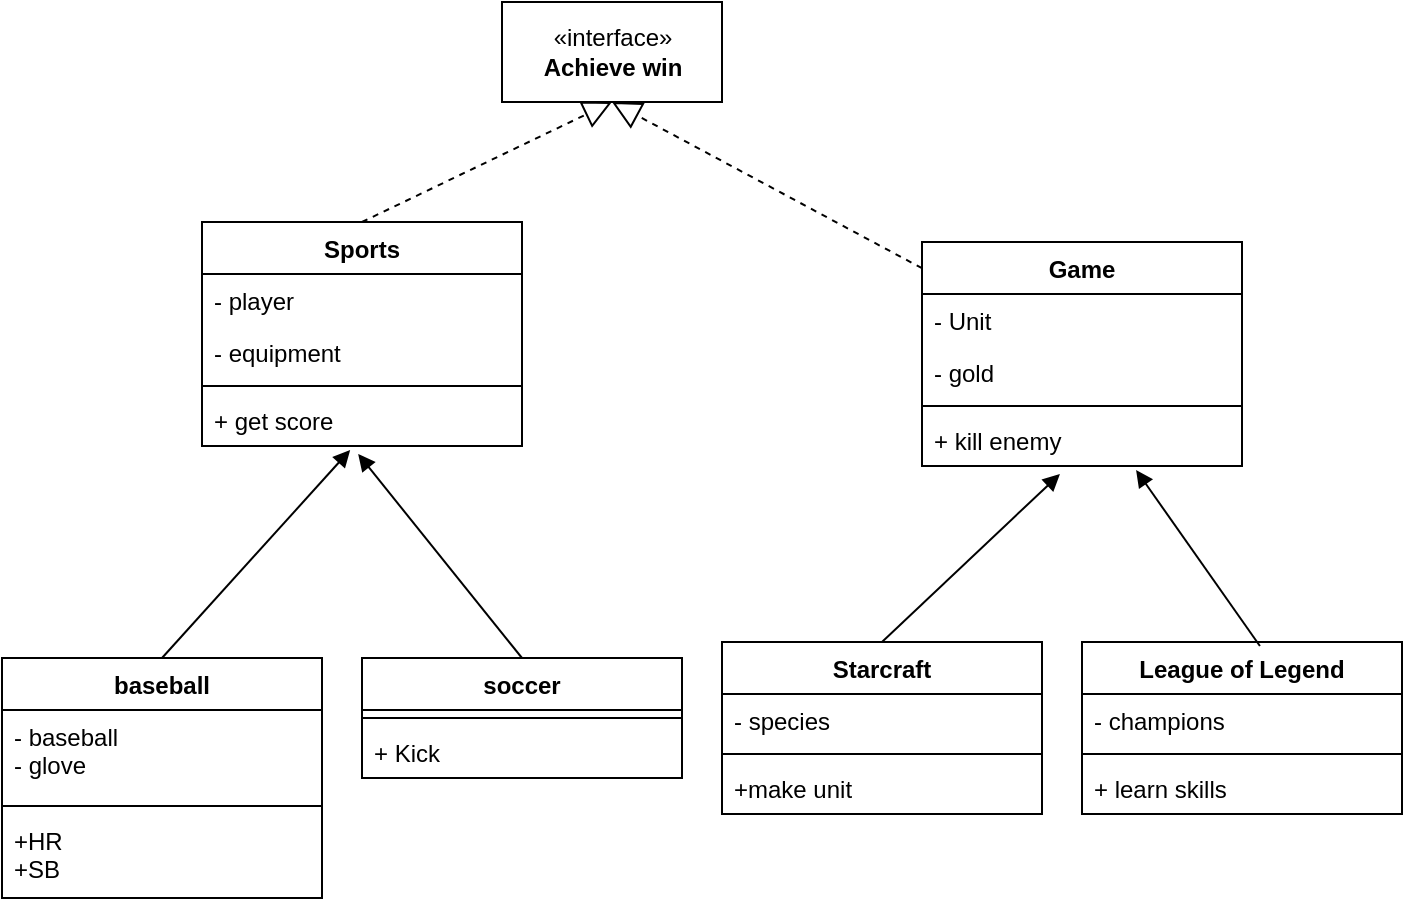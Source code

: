 <mxfile version="14.2.9" type="github">
  <diagram id="C5RBs43oDa-KdzZeNtuy" name="Page-1">
    <mxGraphModel dx="875" dy="830" grid="1" gridSize="10" guides="1" tooltips="1" connect="1" arrows="1" fold="1" page="1" pageScale="1" pageWidth="827" pageHeight="1169" math="0" shadow="0">
      <root>
        <mxCell id="WIyWlLk6GJQsqaUBKTNV-0" />
        <mxCell id="WIyWlLk6GJQsqaUBKTNV-1" parent="WIyWlLk6GJQsqaUBKTNV-0" />
        <mxCell id="6bsESm0yDVQ1WVgeAB3K-0" value="soccer" style="swimlane;fontStyle=1;align=center;verticalAlign=top;childLayout=stackLayout;horizontal=1;startSize=26;horizontalStack=0;resizeParent=1;resizeParentMax=0;resizeLast=0;collapsible=1;marginBottom=0;" parent="WIyWlLk6GJQsqaUBKTNV-1" vertex="1">
          <mxGeometry x="300" y="458" width="160" height="60" as="geometry" />
        </mxCell>
        <mxCell id="6bsESm0yDVQ1WVgeAB3K-2" value="" style="line;strokeWidth=1;fillColor=none;align=left;verticalAlign=middle;spacingTop=-1;spacingLeft=3;spacingRight=3;rotatable=0;labelPosition=right;points=[];portConstraint=eastwest;" parent="6bsESm0yDVQ1WVgeAB3K-0" vertex="1">
          <mxGeometry y="26" width="160" height="8" as="geometry" />
        </mxCell>
        <mxCell id="6bsESm0yDVQ1WVgeAB3K-3" value="+ Kick" style="text;strokeColor=none;fillColor=none;align=left;verticalAlign=top;spacingLeft=4;spacingRight=4;overflow=hidden;rotatable=0;points=[[0,0.5],[1,0.5]];portConstraint=eastwest;" parent="6bsESm0yDVQ1WVgeAB3K-0" vertex="1">
          <mxGeometry y="34" width="160" height="26" as="geometry" />
        </mxCell>
        <mxCell id="6bsESm0yDVQ1WVgeAB3K-4" value="«interface»&lt;br&gt;&lt;b&gt;Achieve win&lt;br&gt;&lt;/b&gt;" style="html=1;" parent="WIyWlLk6GJQsqaUBKTNV-1" vertex="1">
          <mxGeometry x="370" y="130" width="110" height="50" as="geometry" />
        </mxCell>
        <mxCell id="ah31v895Kaa2w8fJX6Hg-4" value="baseball" style="swimlane;fontStyle=1;align=center;verticalAlign=top;childLayout=stackLayout;horizontal=1;startSize=26;horizontalStack=0;resizeParent=1;resizeParentMax=0;resizeLast=0;collapsible=1;marginBottom=0;" vertex="1" parent="WIyWlLk6GJQsqaUBKTNV-1">
          <mxGeometry x="120" y="458" width="160" height="120" as="geometry" />
        </mxCell>
        <mxCell id="ah31v895Kaa2w8fJX6Hg-5" value="- baseball&#xa;- glove&#xa;&#xa;" style="text;strokeColor=none;fillColor=none;align=left;verticalAlign=top;spacingLeft=4;spacingRight=4;overflow=hidden;rotatable=0;points=[[0,0.5],[1,0.5]];portConstraint=eastwest;" vertex="1" parent="ah31v895Kaa2w8fJX6Hg-4">
          <mxGeometry y="26" width="160" height="44" as="geometry" />
        </mxCell>
        <mxCell id="ah31v895Kaa2w8fJX6Hg-6" value="" style="line;strokeWidth=1;fillColor=none;align=left;verticalAlign=middle;spacingTop=-1;spacingLeft=3;spacingRight=3;rotatable=0;labelPosition=right;points=[];portConstraint=eastwest;" vertex="1" parent="ah31v895Kaa2w8fJX6Hg-4">
          <mxGeometry y="70" width="160" height="8" as="geometry" />
        </mxCell>
        <mxCell id="ah31v895Kaa2w8fJX6Hg-7" value="+HR&#xa;+SB&#xa;" style="text;strokeColor=none;fillColor=none;align=left;verticalAlign=top;spacingLeft=4;spacingRight=4;overflow=hidden;rotatable=0;points=[[0,0.5],[1,0.5]];portConstraint=eastwest;" vertex="1" parent="ah31v895Kaa2w8fJX6Hg-4">
          <mxGeometry y="78" width="160" height="42" as="geometry" />
        </mxCell>
        <mxCell id="ah31v895Kaa2w8fJX6Hg-10" value="Sports" style="swimlane;fontStyle=1;align=center;verticalAlign=top;childLayout=stackLayout;horizontal=1;startSize=26;horizontalStack=0;resizeParent=1;resizeParentMax=0;resizeLast=0;collapsible=1;marginBottom=0;" vertex="1" parent="WIyWlLk6GJQsqaUBKTNV-1">
          <mxGeometry x="220" y="240" width="160" height="112" as="geometry" />
        </mxCell>
        <mxCell id="ah31v895Kaa2w8fJX6Hg-11" value="- player&#xa;&#xa;&#xa;" style="text;strokeColor=none;fillColor=none;align=left;verticalAlign=top;spacingLeft=4;spacingRight=4;overflow=hidden;rotatable=0;points=[[0,0.5],[1,0.5]];portConstraint=eastwest;" vertex="1" parent="ah31v895Kaa2w8fJX6Hg-10">
          <mxGeometry y="26" width="160" height="26" as="geometry" />
        </mxCell>
        <mxCell id="ah31v895Kaa2w8fJX6Hg-34" value="- equipment" style="text;strokeColor=none;fillColor=none;align=left;verticalAlign=top;spacingLeft=4;spacingRight=4;overflow=hidden;rotatable=0;points=[[0,0.5],[1,0.5]];portConstraint=eastwest;" vertex="1" parent="ah31v895Kaa2w8fJX6Hg-10">
          <mxGeometry y="52" width="160" height="26" as="geometry" />
        </mxCell>
        <mxCell id="ah31v895Kaa2w8fJX6Hg-12" value="" style="line;strokeWidth=1;fillColor=none;align=left;verticalAlign=middle;spacingTop=-1;spacingLeft=3;spacingRight=3;rotatable=0;labelPosition=right;points=[];portConstraint=eastwest;" vertex="1" parent="ah31v895Kaa2w8fJX6Hg-10">
          <mxGeometry y="78" width="160" height="8" as="geometry" />
        </mxCell>
        <mxCell id="ah31v895Kaa2w8fJX6Hg-13" value="+ get score" style="text;strokeColor=none;fillColor=none;align=left;verticalAlign=top;spacingLeft=4;spacingRight=4;overflow=hidden;rotatable=0;points=[[0,0.5],[1,0.5]];portConstraint=eastwest;" vertex="1" parent="ah31v895Kaa2w8fJX6Hg-10">
          <mxGeometry y="86" width="160" height="26" as="geometry" />
        </mxCell>
        <mxCell id="ah31v895Kaa2w8fJX6Hg-14" value="Game" style="swimlane;fontStyle=1;align=center;verticalAlign=top;childLayout=stackLayout;horizontal=1;startSize=26;horizontalStack=0;resizeParent=1;resizeParentMax=0;resizeLast=0;collapsible=1;marginBottom=0;" vertex="1" parent="WIyWlLk6GJQsqaUBKTNV-1">
          <mxGeometry x="580" y="250" width="160" height="112" as="geometry" />
        </mxCell>
        <mxCell id="ah31v895Kaa2w8fJX6Hg-15" value="- Unit" style="text;strokeColor=none;fillColor=none;align=left;verticalAlign=top;spacingLeft=4;spacingRight=4;overflow=hidden;rotatable=0;points=[[0,0.5],[1,0.5]];portConstraint=eastwest;" vertex="1" parent="ah31v895Kaa2w8fJX6Hg-14">
          <mxGeometry y="26" width="160" height="26" as="geometry" />
        </mxCell>
        <mxCell id="ah31v895Kaa2w8fJX6Hg-35" value="- gold" style="text;strokeColor=none;fillColor=none;align=left;verticalAlign=top;spacingLeft=4;spacingRight=4;overflow=hidden;rotatable=0;points=[[0,0.5],[1,0.5]];portConstraint=eastwest;" vertex="1" parent="ah31v895Kaa2w8fJX6Hg-14">
          <mxGeometry y="52" width="160" height="26" as="geometry" />
        </mxCell>
        <mxCell id="ah31v895Kaa2w8fJX6Hg-16" value="" style="line;strokeWidth=1;fillColor=none;align=left;verticalAlign=middle;spacingTop=-1;spacingLeft=3;spacingRight=3;rotatable=0;labelPosition=right;points=[];portConstraint=eastwest;" vertex="1" parent="ah31v895Kaa2w8fJX6Hg-14">
          <mxGeometry y="78" width="160" height="8" as="geometry" />
        </mxCell>
        <mxCell id="ah31v895Kaa2w8fJX6Hg-17" value="+ kill enemy" style="text;strokeColor=none;fillColor=none;align=left;verticalAlign=top;spacingLeft=4;spacingRight=4;overflow=hidden;rotatable=0;points=[[0,0.5],[1,0.5]];portConstraint=eastwest;" vertex="1" parent="ah31v895Kaa2w8fJX6Hg-14">
          <mxGeometry y="86" width="160" height="26" as="geometry" />
        </mxCell>
        <mxCell id="ah31v895Kaa2w8fJX6Hg-18" value="" style="endArrow=block;dashed=1;endFill=0;endSize=12;html=1;exitX=0.5;exitY=0;exitDx=0;exitDy=0;entryX=0.5;entryY=1;entryDx=0;entryDy=0;" edge="1" parent="WIyWlLk6GJQsqaUBKTNV-1" source="ah31v895Kaa2w8fJX6Hg-10" target="6bsESm0yDVQ1WVgeAB3K-4">
          <mxGeometry width="160" relative="1" as="geometry">
            <mxPoint x="350" y="417.5" as="sourcePoint" />
            <mxPoint x="350" y="168.5" as="targetPoint" />
          </mxGeometry>
        </mxCell>
        <mxCell id="ah31v895Kaa2w8fJX6Hg-19" value="" style="endArrow=block;dashed=1;endFill=0;endSize=12;html=1;entryX=0.5;entryY=1;entryDx=0;entryDy=0;" edge="1" parent="WIyWlLk6GJQsqaUBKTNV-1" source="ah31v895Kaa2w8fJX6Hg-14" target="6bsESm0yDVQ1WVgeAB3K-4">
          <mxGeometry width="160" relative="1" as="geometry">
            <mxPoint x="530" y="417.5" as="sourcePoint" />
            <mxPoint x="480" y="190" as="targetPoint" />
          </mxGeometry>
        </mxCell>
        <mxCell id="ah31v895Kaa2w8fJX6Hg-20" value="" style="html=1;verticalAlign=bottom;endArrow=block;exitX=0.5;exitY=0;exitDx=0;exitDy=0;entryX=0.463;entryY=1.077;entryDx=0;entryDy=0;entryPerimeter=0;" edge="1" parent="WIyWlLk6GJQsqaUBKTNV-1" source="ah31v895Kaa2w8fJX6Hg-4" target="ah31v895Kaa2w8fJX6Hg-13">
          <mxGeometry width="80" relative="1" as="geometry">
            <mxPoint x="370" y="420" as="sourcePoint" />
            <mxPoint x="450" y="420" as="targetPoint" />
          </mxGeometry>
        </mxCell>
        <mxCell id="ah31v895Kaa2w8fJX6Hg-21" value="" style="html=1;verticalAlign=bottom;endArrow=block;exitX=0.5;exitY=0;exitDx=0;exitDy=0;entryX=0.488;entryY=1.154;entryDx=0;entryDy=0;entryPerimeter=0;" edge="1" parent="WIyWlLk6GJQsqaUBKTNV-1" source="6bsESm0yDVQ1WVgeAB3K-0" target="ah31v895Kaa2w8fJX6Hg-13">
          <mxGeometry width="80" relative="1" as="geometry">
            <mxPoint x="380" y="585" as="sourcePoint" />
            <mxPoint x="464.08" y="338.002" as="targetPoint" />
          </mxGeometry>
        </mxCell>
        <mxCell id="ah31v895Kaa2w8fJX6Hg-23" value="League of Legend" style="swimlane;fontStyle=1;align=center;verticalAlign=top;childLayout=stackLayout;horizontal=1;startSize=26;horizontalStack=0;resizeParent=1;resizeParentMax=0;resizeLast=0;collapsible=1;marginBottom=0;" vertex="1" parent="WIyWlLk6GJQsqaUBKTNV-1">
          <mxGeometry x="660" y="450" width="160" height="86" as="geometry" />
        </mxCell>
        <mxCell id="ah31v895Kaa2w8fJX6Hg-24" value="- champions" style="text;strokeColor=none;fillColor=none;align=left;verticalAlign=top;spacingLeft=4;spacingRight=4;overflow=hidden;rotatable=0;points=[[0,0.5],[1,0.5]];portConstraint=eastwest;" vertex="1" parent="ah31v895Kaa2w8fJX6Hg-23">
          <mxGeometry y="26" width="160" height="26" as="geometry" />
        </mxCell>
        <mxCell id="ah31v895Kaa2w8fJX6Hg-25" value="" style="line;strokeWidth=1;fillColor=none;align=left;verticalAlign=middle;spacingTop=-1;spacingLeft=3;spacingRight=3;rotatable=0;labelPosition=right;points=[];portConstraint=eastwest;" vertex="1" parent="ah31v895Kaa2w8fJX6Hg-23">
          <mxGeometry y="52" width="160" height="8" as="geometry" />
        </mxCell>
        <mxCell id="ah31v895Kaa2w8fJX6Hg-26" value="+ learn skills" style="text;strokeColor=none;fillColor=none;align=left;verticalAlign=top;spacingLeft=4;spacingRight=4;overflow=hidden;rotatable=0;points=[[0,0.5],[1,0.5]];portConstraint=eastwest;" vertex="1" parent="ah31v895Kaa2w8fJX6Hg-23">
          <mxGeometry y="60" width="160" height="26" as="geometry" />
        </mxCell>
        <mxCell id="ah31v895Kaa2w8fJX6Hg-27" value="Starcraft" style="swimlane;fontStyle=1;align=center;verticalAlign=top;childLayout=stackLayout;horizontal=1;startSize=26;horizontalStack=0;resizeParent=1;resizeParentMax=0;resizeLast=0;collapsible=1;marginBottom=0;" vertex="1" parent="WIyWlLk6GJQsqaUBKTNV-1">
          <mxGeometry x="480" y="450" width="160" height="86" as="geometry" />
        </mxCell>
        <mxCell id="ah31v895Kaa2w8fJX6Hg-28" value="- species" style="text;strokeColor=none;fillColor=none;align=left;verticalAlign=top;spacingLeft=4;spacingRight=4;overflow=hidden;rotatable=0;points=[[0,0.5],[1,0.5]];portConstraint=eastwest;" vertex="1" parent="ah31v895Kaa2w8fJX6Hg-27">
          <mxGeometry y="26" width="160" height="26" as="geometry" />
        </mxCell>
        <mxCell id="ah31v895Kaa2w8fJX6Hg-29" value="" style="line;strokeWidth=1;fillColor=none;align=left;verticalAlign=middle;spacingTop=-1;spacingLeft=3;spacingRight=3;rotatable=0;labelPosition=right;points=[];portConstraint=eastwest;" vertex="1" parent="ah31v895Kaa2w8fJX6Hg-27">
          <mxGeometry y="52" width="160" height="8" as="geometry" />
        </mxCell>
        <mxCell id="ah31v895Kaa2w8fJX6Hg-30" value="+make unit" style="text;strokeColor=none;fillColor=none;align=left;verticalAlign=top;spacingLeft=4;spacingRight=4;overflow=hidden;rotatable=0;points=[[0,0.5],[1,0.5]];portConstraint=eastwest;" vertex="1" parent="ah31v895Kaa2w8fJX6Hg-27">
          <mxGeometry y="60" width="160" height="26" as="geometry" />
        </mxCell>
        <mxCell id="ah31v895Kaa2w8fJX6Hg-31" value="" style="html=1;verticalAlign=bottom;endArrow=block;exitX=0.5;exitY=0;exitDx=0;exitDy=0;entryX=0.431;entryY=1.154;entryDx=0;entryDy=0;entryPerimeter=0;" edge="1" parent="WIyWlLk6GJQsqaUBKTNV-1" source="ah31v895Kaa2w8fJX6Hg-27" target="ah31v895Kaa2w8fJX6Hg-17">
          <mxGeometry width="80" relative="1" as="geometry">
            <mxPoint x="730" y="412" as="sourcePoint" />
            <mxPoint x="664.08" y="330.002" as="targetPoint" />
          </mxGeometry>
        </mxCell>
        <mxCell id="ah31v895Kaa2w8fJX6Hg-32" value="" style="html=1;verticalAlign=bottom;endArrow=block;exitX=0.556;exitY=0.023;exitDx=0;exitDy=0;entryX=0.669;entryY=1.077;entryDx=0;entryDy=0;entryPerimeter=0;exitPerimeter=0;" edge="1" parent="WIyWlLk6GJQsqaUBKTNV-1" source="ah31v895Kaa2w8fJX6Hg-23" target="ah31v895Kaa2w8fJX6Hg-17">
          <mxGeometry width="80" relative="1" as="geometry">
            <mxPoint x="740" y="577" as="sourcePoint" />
            <mxPoint x="668.08" y="332.004" as="targetPoint" />
          </mxGeometry>
        </mxCell>
      </root>
    </mxGraphModel>
  </diagram>
</mxfile>
